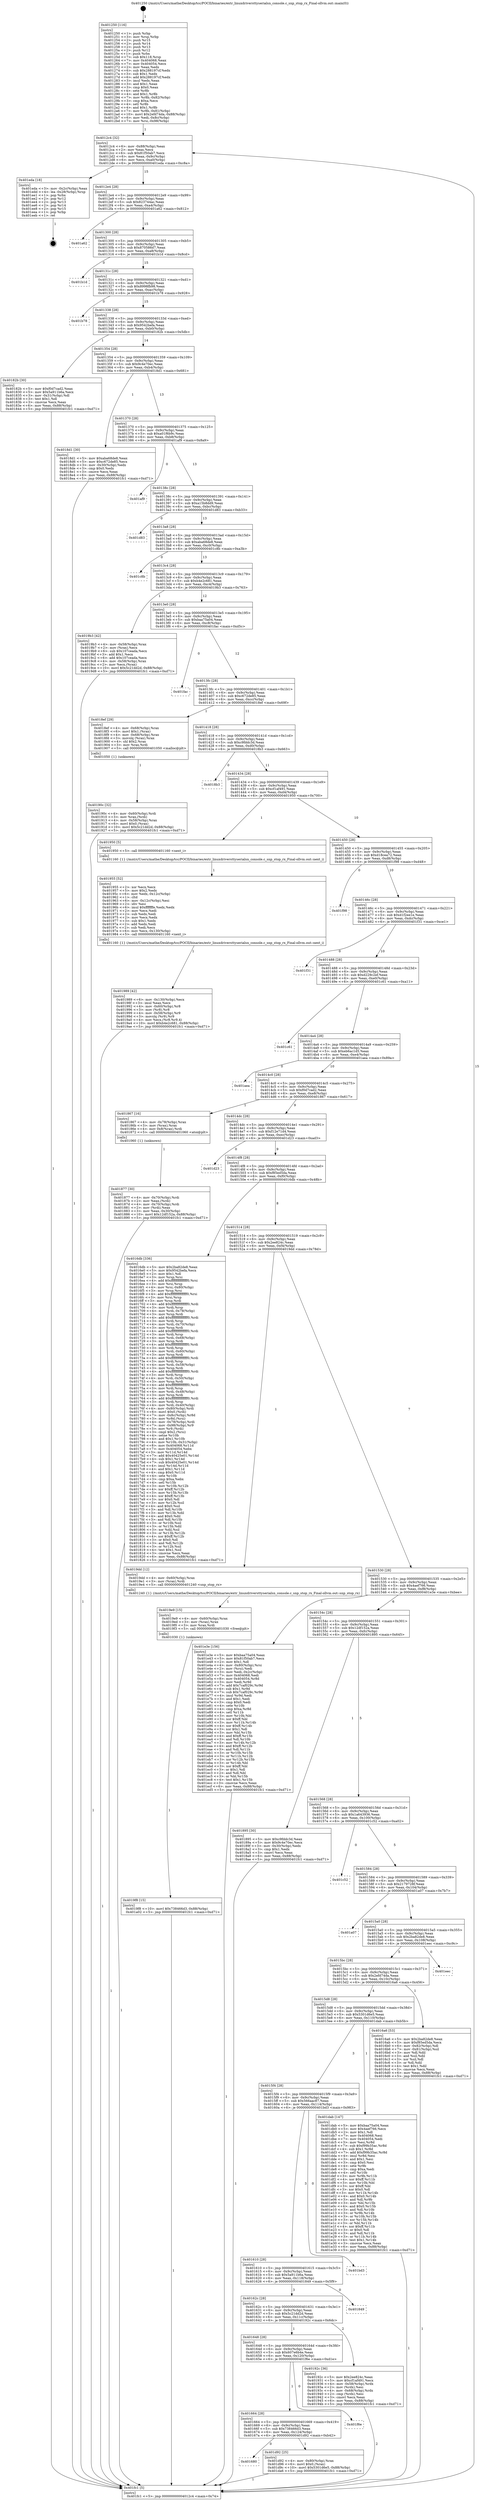 digraph "0x401250" {
  label = "0x401250 (/mnt/c/Users/mathe/Desktop/tcc/POCII/binaries/extr_linuxdriversttyserialsn_console.c_snp_stop_rx_Final-ollvm.out::main(0))"
  labelloc = "t"
  node[shape=record]

  Entry [label="",width=0.3,height=0.3,shape=circle,fillcolor=black,style=filled]
  "0x4012c4" [label="{
     0x4012c4 [32]\l
     | [instrs]\l
     &nbsp;&nbsp;0x4012c4 \<+6\>: mov -0x88(%rbp),%eax\l
     &nbsp;&nbsp;0x4012ca \<+2\>: mov %eax,%ecx\l
     &nbsp;&nbsp;0x4012cc \<+6\>: sub $0x81f50ab7,%ecx\l
     &nbsp;&nbsp;0x4012d2 \<+6\>: mov %eax,-0x9c(%rbp)\l
     &nbsp;&nbsp;0x4012d8 \<+6\>: mov %ecx,-0xa0(%rbp)\l
     &nbsp;&nbsp;0x4012de \<+6\>: je 0000000000401eda \<main+0xc8a\>\l
  }"]
  "0x401eda" [label="{
     0x401eda [18]\l
     | [instrs]\l
     &nbsp;&nbsp;0x401eda \<+3\>: mov -0x2c(%rbp),%eax\l
     &nbsp;&nbsp;0x401edd \<+4\>: lea -0x28(%rbp),%rsp\l
     &nbsp;&nbsp;0x401ee1 \<+1\>: pop %rbx\l
     &nbsp;&nbsp;0x401ee2 \<+2\>: pop %r12\l
     &nbsp;&nbsp;0x401ee4 \<+2\>: pop %r13\l
     &nbsp;&nbsp;0x401ee6 \<+2\>: pop %r14\l
     &nbsp;&nbsp;0x401ee8 \<+2\>: pop %r15\l
     &nbsp;&nbsp;0x401eea \<+1\>: pop %rbp\l
     &nbsp;&nbsp;0x401eeb \<+1\>: ret\l
  }"]
  "0x4012e4" [label="{
     0x4012e4 [28]\l
     | [instrs]\l
     &nbsp;&nbsp;0x4012e4 \<+5\>: jmp 00000000004012e9 \<main+0x99\>\l
     &nbsp;&nbsp;0x4012e9 \<+6\>: mov -0x9c(%rbp),%eax\l
     &nbsp;&nbsp;0x4012ef \<+5\>: sub $0x823744ac,%eax\l
     &nbsp;&nbsp;0x4012f4 \<+6\>: mov %eax,-0xa4(%rbp)\l
     &nbsp;&nbsp;0x4012fa \<+6\>: je 0000000000401a62 \<main+0x812\>\l
  }"]
  Exit [label="",width=0.3,height=0.3,shape=circle,fillcolor=black,style=filled,peripheries=2]
  "0x401a62" [label="{
     0x401a62\l
  }", style=dashed]
  "0x401300" [label="{
     0x401300 [28]\l
     | [instrs]\l
     &nbsp;&nbsp;0x401300 \<+5\>: jmp 0000000000401305 \<main+0xb5\>\l
     &nbsp;&nbsp;0x401305 \<+6\>: mov -0x9c(%rbp),%eax\l
     &nbsp;&nbsp;0x40130b \<+5\>: sub $0x870586d7,%eax\l
     &nbsp;&nbsp;0x401310 \<+6\>: mov %eax,-0xa8(%rbp)\l
     &nbsp;&nbsp;0x401316 \<+6\>: je 0000000000401b1d \<main+0x8cd\>\l
  }"]
  "0x401680" [label="{
     0x401680\l
  }", style=dashed]
  "0x401b1d" [label="{
     0x401b1d\l
  }", style=dashed]
  "0x40131c" [label="{
     0x40131c [28]\l
     | [instrs]\l
     &nbsp;&nbsp;0x40131c \<+5\>: jmp 0000000000401321 \<main+0xd1\>\l
     &nbsp;&nbsp;0x401321 \<+6\>: mov -0x9c(%rbp),%eax\l
     &nbsp;&nbsp;0x401327 \<+5\>: sub $0x8998fb98,%eax\l
     &nbsp;&nbsp;0x40132c \<+6\>: mov %eax,-0xac(%rbp)\l
     &nbsp;&nbsp;0x401332 \<+6\>: je 0000000000401b78 \<main+0x928\>\l
  }"]
  "0x401d92" [label="{
     0x401d92 [25]\l
     | [instrs]\l
     &nbsp;&nbsp;0x401d92 \<+4\>: mov -0x80(%rbp),%rax\l
     &nbsp;&nbsp;0x401d96 \<+6\>: movl $0x0,(%rax)\l
     &nbsp;&nbsp;0x401d9c \<+10\>: movl $0x5301d6e5,-0x88(%rbp)\l
     &nbsp;&nbsp;0x401da6 \<+5\>: jmp 0000000000401fc1 \<main+0xd71\>\l
  }"]
  "0x401b78" [label="{
     0x401b78\l
  }", style=dashed]
  "0x401338" [label="{
     0x401338 [28]\l
     | [instrs]\l
     &nbsp;&nbsp;0x401338 \<+5\>: jmp 000000000040133d \<main+0xed\>\l
     &nbsp;&nbsp;0x40133d \<+6\>: mov -0x9c(%rbp),%eax\l
     &nbsp;&nbsp;0x401343 \<+5\>: sub $0x9542befa,%eax\l
     &nbsp;&nbsp;0x401348 \<+6\>: mov %eax,-0xb0(%rbp)\l
     &nbsp;&nbsp;0x40134e \<+6\>: je 000000000040182b \<main+0x5db\>\l
  }"]
  "0x401664" [label="{
     0x401664 [28]\l
     | [instrs]\l
     &nbsp;&nbsp;0x401664 \<+5\>: jmp 0000000000401669 \<main+0x419\>\l
     &nbsp;&nbsp;0x401669 \<+6\>: mov -0x9c(%rbp),%eax\l
     &nbsp;&nbsp;0x40166f \<+5\>: sub $0x738466d3,%eax\l
     &nbsp;&nbsp;0x401674 \<+6\>: mov %eax,-0x124(%rbp)\l
     &nbsp;&nbsp;0x40167a \<+6\>: je 0000000000401d92 \<main+0xb42\>\l
  }"]
  "0x40182b" [label="{
     0x40182b [30]\l
     | [instrs]\l
     &nbsp;&nbsp;0x40182b \<+5\>: mov $0xf0d7cad2,%eax\l
     &nbsp;&nbsp;0x401830 \<+5\>: mov $0x5a911b6a,%ecx\l
     &nbsp;&nbsp;0x401835 \<+3\>: mov -0x31(%rbp),%dl\l
     &nbsp;&nbsp;0x401838 \<+3\>: test $0x1,%dl\l
     &nbsp;&nbsp;0x40183b \<+3\>: cmovne %ecx,%eax\l
     &nbsp;&nbsp;0x40183e \<+6\>: mov %eax,-0x88(%rbp)\l
     &nbsp;&nbsp;0x401844 \<+5\>: jmp 0000000000401fc1 \<main+0xd71\>\l
  }"]
  "0x401354" [label="{
     0x401354 [28]\l
     | [instrs]\l
     &nbsp;&nbsp;0x401354 \<+5\>: jmp 0000000000401359 \<main+0x109\>\l
     &nbsp;&nbsp;0x401359 \<+6\>: mov -0x9c(%rbp),%eax\l
     &nbsp;&nbsp;0x40135f \<+5\>: sub $0x9c4e70ec,%eax\l
     &nbsp;&nbsp;0x401364 \<+6\>: mov %eax,-0xb4(%rbp)\l
     &nbsp;&nbsp;0x40136a \<+6\>: je 00000000004018d1 \<main+0x681\>\l
  }"]
  "0x401f6e" [label="{
     0x401f6e\l
  }", style=dashed]
  "0x4018d1" [label="{
     0x4018d1 [30]\l
     | [instrs]\l
     &nbsp;&nbsp;0x4018d1 \<+5\>: mov $0xaba68de8,%eax\l
     &nbsp;&nbsp;0x4018d6 \<+5\>: mov $0xc672de85,%ecx\l
     &nbsp;&nbsp;0x4018db \<+3\>: mov -0x30(%rbp),%edx\l
     &nbsp;&nbsp;0x4018de \<+3\>: cmp $0x0,%edx\l
     &nbsp;&nbsp;0x4018e1 \<+3\>: cmove %ecx,%eax\l
     &nbsp;&nbsp;0x4018e4 \<+6\>: mov %eax,-0x88(%rbp)\l
     &nbsp;&nbsp;0x4018ea \<+5\>: jmp 0000000000401fc1 \<main+0xd71\>\l
  }"]
  "0x401370" [label="{
     0x401370 [28]\l
     | [instrs]\l
     &nbsp;&nbsp;0x401370 \<+5\>: jmp 0000000000401375 \<main+0x125\>\l
     &nbsp;&nbsp;0x401375 \<+6\>: mov -0x9c(%rbp),%eax\l
     &nbsp;&nbsp;0x40137b \<+5\>: sub $0xa01f6b9c,%eax\l
     &nbsp;&nbsp;0x401380 \<+6\>: mov %eax,-0xb8(%rbp)\l
     &nbsp;&nbsp;0x401386 \<+6\>: je 0000000000401af9 \<main+0x8a9\>\l
  }"]
  "0x4019f8" [label="{
     0x4019f8 [15]\l
     | [instrs]\l
     &nbsp;&nbsp;0x4019f8 \<+10\>: movl $0x738466d3,-0x88(%rbp)\l
     &nbsp;&nbsp;0x401a02 \<+5\>: jmp 0000000000401fc1 \<main+0xd71\>\l
  }"]
  "0x401af9" [label="{
     0x401af9\l
  }", style=dashed]
  "0x40138c" [label="{
     0x40138c [28]\l
     | [instrs]\l
     &nbsp;&nbsp;0x40138c \<+5\>: jmp 0000000000401391 \<main+0x141\>\l
     &nbsp;&nbsp;0x401391 \<+6\>: mov -0x9c(%rbp),%eax\l
     &nbsp;&nbsp;0x401397 \<+5\>: sub $0xa15b8dd9,%eax\l
     &nbsp;&nbsp;0x40139c \<+6\>: mov %eax,-0xbc(%rbp)\l
     &nbsp;&nbsp;0x4013a2 \<+6\>: je 0000000000401d83 \<main+0xb33\>\l
  }"]
  "0x4019e9" [label="{
     0x4019e9 [15]\l
     | [instrs]\l
     &nbsp;&nbsp;0x4019e9 \<+4\>: mov -0x60(%rbp),%rax\l
     &nbsp;&nbsp;0x4019ed \<+3\>: mov (%rax),%rax\l
     &nbsp;&nbsp;0x4019f0 \<+3\>: mov %rax,%rdi\l
     &nbsp;&nbsp;0x4019f3 \<+5\>: call 0000000000401030 \<free@plt\>\l
     | [calls]\l
     &nbsp;&nbsp;0x401030 \{1\} (unknown)\l
  }"]
  "0x401d83" [label="{
     0x401d83\l
  }", style=dashed]
  "0x4013a8" [label="{
     0x4013a8 [28]\l
     | [instrs]\l
     &nbsp;&nbsp;0x4013a8 \<+5\>: jmp 00000000004013ad \<main+0x15d\>\l
     &nbsp;&nbsp;0x4013ad \<+6\>: mov -0x9c(%rbp),%eax\l
     &nbsp;&nbsp;0x4013b3 \<+5\>: sub $0xaba68de8,%eax\l
     &nbsp;&nbsp;0x4013b8 \<+6\>: mov %eax,-0xc0(%rbp)\l
     &nbsp;&nbsp;0x4013be \<+6\>: je 0000000000401c8b \<main+0xa3b\>\l
  }"]
  "0x401989" [label="{
     0x401989 [42]\l
     | [instrs]\l
     &nbsp;&nbsp;0x401989 \<+6\>: mov -0x130(%rbp),%ecx\l
     &nbsp;&nbsp;0x40198f \<+3\>: imul %eax,%ecx\l
     &nbsp;&nbsp;0x401992 \<+4\>: mov -0x60(%rbp),%r8\l
     &nbsp;&nbsp;0x401996 \<+3\>: mov (%r8),%r8\l
     &nbsp;&nbsp;0x401999 \<+4\>: mov -0x58(%rbp),%r9\l
     &nbsp;&nbsp;0x40199d \<+3\>: movslq (%r9),%r9\l
     &nbsp;&nbsp;0x4019a0 \<+4\>: mov %ecx,(%r8,%r9,4)\l
     &nbsp;&nbsp;0x4019a4 \<+10\>: movl $0xb4e2c681,-0x88(%rbp)\l
     &nbsp;&nbsp;0x4019ae \<+5\>: jmp 0000000000401fc1 \<main+0xd71\>\l
  }"]
  "0x401c8b" [label="{
     0x401c8b\l
  }", style=dashed]
  "0x4013c4" [label="{
     0x4013c4 [28]\l
     | [instrs]\l
     &nbsp;&nbsp;0x4013c4 \<+5\>: jmp 00000000004013c9 \<main+0x179\>\l
     &nbsp;&nbsp;0x4013c9 \<+6\>: mov -0x9c(%rbp),%eax\l
     &nbsp;&nbsp;0x4013cf \<+5\>: sub $0xb4e2c681,%eax\l
     &nbsp;&nbsp;0x4013d4 \<+6\>: mov %eax,-0xc4(%rbp)\l
     &nbsp;&nbsp;0x4013da \<+6\>: je 00000000004019b3 \<main+0x763\>\l
  }"]
  "0x401955" [label="{
     0x401955 [52]\l
     | [instrs]\l
     &nbsp;&nbsp;0x401955 \<+2\>: xor %ecx,%ecx\l
     &nbsp;&nbsp;0x401957 \<+5\>: mov $0x2,%edx\l
     &nbsp;&nbsp;0x40195c \<+6\>: mov %edx,-0x12c(%rbp)\l
     &nbsp;&nbsp;0x401962 \<+1\>: cltd\l
     &nbsp;&nbsp;0x401963 \<+6\>: mov -0x12c(%rbp),%esi\l
     &nbsp;&nbsp;0x401969 \<+2\>: idiv %esi\l
     &nbsp;&nbsp;0x40196b \<+6\>: imul $0xfffffffe,%edx,%edx\l
     &nbsp;&nbsp;0x401971 \<+2\>: mov %ecx,%edi\l
     &nbsp;&nbsp;0x401973 \<+2\>: sub %edx,%edi\l
     &nbsp;&nbsp;0x401975 \<+2\>: mov %ecx,%edx\l
     &nbsp;&nbsp;0x401977 \<+3\>: sub $0x1,%edx\l
     &nbsp;&nbsp;0x40197a \<+2\>: add %edx,%edi\l
     &nbsp;&nbsp;0x40197c \<+2\>: sub %edi,%ecx\l
     &nbsp;&nbsp;0x40197e \<+6\>: mov %ecx,-0x130(%rbp)\l
     &nbsp;&nbsp;0x401984 \<+5\>: call 0000000000401160 \<next_i\>\l
     | [calls]\l
     &nbsp;&nbsp;0x401160 \{1\} (/mnt/c/Users/mathe/Desktop/tcc/POCII/binaries/extr_linuxdriversttyserialsn_console.c_snp_stop_rx_Final-ollvm.out::next_i)\l
  }"]
  "0x4019b3" [label="{
     0x4019b3 [42]\l
     | [instrs]\l
     &nbsp;&nbsp;0x4019b3 \<+4\>: mov -0x58(%rbp),%rax\l
     &nbsp;&nbsp;0x4019b7 \<+2\>: mov (%rax),%ecx\l
     &nbsp;&nbsp;0x4019b9 \<+6\>: sub $0x107ceada,%ecx\l
     &nbsp;&nbsp;0x4019bf \<+3\>: add $0x1,%ecx\l
     &nbsp;&nbsp;0x4019c2 \<+6\>: add $0x107ceada,%ecx\l
     &nbsp;&nbsp;0x4019c8 \<+4\>: mov -0x58(%rbp),%rax\l
     &nbsp;&nbsp;0x4019cc \<+2\>: mov %ecx,(%rax)\l
     &nbsp;&nbsp;0x4019ce \<+10\>: movl $0x5c21dd2d,-0x88(%rbp)\l
     &nbsp;&nbsp;0x4019d8 \<+5\>: jmp 0000000000401fc1 \<main+0xd71\>\l
  }"]
  "0x4013e0" [label="{
     0x4013e0 [28]\l
     | [instrs]\l
     &nbsp;&nbsp;0x4013e0 \<+5\>: jmp 00000000004013e5 \<main+0x195\>\l
     &nbsp;&nbsp;0x4013e5 \<+6\>: mov -0x9c(%rbp),%eax\l
     &nbsp;&nbsp;0x4013eb \<+5\>: sub $0xbaa75a04,%eax\l
     &nbsp;&nbsp;0x4013f0 \<+6\>: mov %eax,-0xc8(%rbp)\l
     &nbsp;&nbsp;0x4013f6 \<+6\>: je 0000000000401fac \<main+0xd5c\>\l
  }"]
  "0x401648" [label="{
     0x401648 [28]\l
     | [instrs]\l
     &nbsp;&nbsp;0x401648 \<+5\>: jmp 000000000040164d \<main+0x3fd\>\l
     &nbsp;&nbsp;0x40164d \<+6\>: mov -0x9c(%rbp),%eax\l
     &nbsp;&nbsp;0x401653 \<+5\>: sub $0x607e6b4e,%eax\l
     &nbsp;&nbsp;0x401658 \<+6\>: mov %eax,-0x120(%rbp)\l
     &nbsp;&nbsp;0x40165e \<+6\>: je 0000000000401f6e \<main+0xd1e\>\l
  }"]
  "0x401fac" [label="{
     0x401fac\l
  }", style=dashed]
  "0x4013fc" [label="{
     0x4013fc [28]\l
     | [instrs]\l
     &nbsp;&nbsp;0x4013fc \<+5\>: jmp 0000000000401401 \<main+0x1b1\>\l
     &nbsp;&nbsp;0x401401 \<+6\>: mov -0x9c(%rbp),%eax\l
     &nbsp;&nbsp;0x401407 \<+5\>: sub $0xc672de85,%eax\l
     &nbsp;&nbsp;0x40140c \<+6\>: mov %eax,-0xcc(%rbp)\l
     &nbsp;&nbsp;0x401412 \<+6\>: je 00000000004018ef \<main+0x69f\>\l
  }"]
  "0x40192c" [label="{
     0x40192c [36]\l
     | [instrs]\l
     &nbsp;&nbsp;0x40192c \<+5\>: mov $0x2ee824c,%eax\l
     &nbsp;&nbsp;0x401931 \<+5\>: mov $0xcf1af491,%ecx\l
     &nbsp;&nbsp;0x401936 \<+4\>: mov -0x58(%rbp),%rdx\l
     &nbsp;&nbsp;0x40193a \<+2\>: mov (%rdx),%esi\l
     &nbsp;&nbsp;0x40193c \<+4\>: mov -0x68(%rbp),%rdx\l
     &nbsp;&nbsp;0x401940 \<+2\>: cmp (%rdx),%esi\l
     &nbsp;&nbsp;0x401942 \<+3\>: cmovl %ecx,%eax\l
     &nbsp;&nbsp;0x401945 \<+6\>: mov %eax,-0x88(%rbp)\l
     &nbsp;&nbsp;0x40194b \<+5\>: jmp 0000000000401fc1 \<main+0xd71\>\l
  }"]
  "0x4018ef" [label="{
     0x4018ef [29]\l
     | [instrs]\l
     &nbsp;&nbsp;0x4018ef \<+4\>: mov -0x68(%rbp),%rax\l
     &nbsp;&nbsp;0x4018f3 \<+6\>: movl $0x1,(%rax)\l
     &nbsp;&nbsp;0x4018f9 \<+4\>: mov -0x68(%rbp),%rax\l
     &nbsp;&nbsp;0x4018fd \<+3\>: movslq (%rax),%rax\l
     &nbsp;&nbsp;0x401900 \<+4\>: shl $0x2,%rax\l
     &nbsp;&nbsp;0x401904 \<+3\>: mov %rax,%rdi\l
     &nbsp;&nbsp;0x401907 \<+5\>: call 0000000000401050 \<malloc@plt\>\l
     | [calls]\l
     &nbsp;&nbsp;0x401050 \{1\} (unknown)\l
  }"]
  "0x401418" [label="{
     0x401418 [28]\l
     | [instrs]\l
     &nbsp;&nbsp;0x401418 \<+5\>: jmp 000000000040141d \<main+0x1cd\>\l
     &nbsp;&nbsp;0x40141d \<+6\>: mov -0x9c(%rbp),%eax\l
     &nbsp;&nbsp;0x401423 \<+5\>: sub $0xc9fddc3d,%eax\l
     &nbsp;&nbsp;0x401428 \<+6\>: mov %eax,-0xd0(%rbp)\l
     &nbsp;&nbsp;0x40142e \<+6\>: je 00000000004018b3 \<main+0x663\>\l
  }"]
  "0x40162c" [label="{
     0x40162c [28]\l
     | [instrs]\l
     &nbsp;&nbsp;0x40162c \<+5\>: jmp 0000000000401631 \<main+0x3e1\>\l
     &nbsp;&nbsp;0x401631 \<+6\>: mov -0x9c(%rbp),%eax\l
     &nbsp;&nbsp;0x401637 \<+5\>: sub $0x5c21dd2d,%eax\l
     &nbsp;&nbsp;0x40163c \<+6\>: mov %eax,-0x11c(%rbp)\l
     &nbsp;&nbsp;0x401642 \<+6\>: je 000000000040192c \<main+0x6dc\>\l
  }"]
  "0x4018b3" [label="{
     0x4018b3\l
  }", style=dashed]
  "0x401434" [label="{
     0x401434 [28]\l
     | [instrs]\l
     &nbsp;&nbsp;0x401434 \<+5\>: jmp 0000000000401439 \<main+0x1e9\>\l
     &nbsp;&nbsp;0x401439 \<+6\>: mov -0x9c(%rbp),%eax\l
     &nbsp;&nbsp;0x40143f \<+5\>: sub $0xcf1af491,%eax\l
     &nbsp;&nbsp;0x401444 \<+6\>: mov %eax,-0xd4(%rbp)\l
     &nbsp;&nbsp;0x40144a \<+6\>: je 0000000000401950 \<main+0x700\>\l
  }"]
  "0x401849" [label="{
     0x401849\l
  }", style=dashed]
  "0x401950" [label="{
     0x401950 [5]\l
     | [instrs]\l
     &nbsp;&nbsp;0x401950 \<+5\>: call 0000000000401160 \<next_i\>\l
     | [calls]\l
     &nbsp;&nbsp;0x401160 \{1\} (/mnt/c/Users/mathe/Desktop/tcc/POCII/binaries/extr_linuxdriversttyserialsn_console.c_snp_stop_rx_Final-ollvm.out::next_i)\l
  }"]
  "0x401450" [label="{
     0x401450 [28]\l
     | [instrs]\l
     &nbsp;&nbsp;0x401450 \<+5\>: jmp 0000000000401455 \<main+0x205\>\l
     &nbsp;&nbsp;0x401455 \<+6\>: mov -0x9c(%rbp),%eax\l
     &nbsp;&nbsp;0x40145b \<+5\>: sub $0xd18cea72,%eax\l
     &nbsp;&nbsp;0x401460 \<+6\>: mov %eax,-0xd8(%rbp)\l
     &nbsp;&nbsp;0x401466 \<+6\>: je 0000000000401f98 \<main+0xd48\>\l
  }"]
  "0x401610" [label="{
     0x401610 [28]\l
     | [instrs]\l
     &nbsp;&nbsp;0x401610 \<+5\>: jmp 0000000000401615 \<main+0x3c5\>\l
     &nbsp;&nbsp;0x401615 \<+6\>: mov -0x9c(%rbp),%eax\l
     &nbsp;&nbsp;0x40161b \<+5\>: sub $0x5a911b6a,%eax\l
     &nbsp;&nbsp;0x401620 \<+6\>: mov %eax,-0x118(%rbp)\l
     &nbsp;&nbsp;0x401626 \<+6\>: je 0000000000401849 \<main+0x5f9\>\l
  }"]
  "0x401f98" [label="{
     0x401f98\l
  }", style=dashed]
  "0x40146c" [label="{
     0x40146c [28]\l
     | [instrs]\l
     &nbsp;&nbsp;0x40146c \<+5\>: jmp 0000000000401471 \<main+0x221\>\l
     &nbsp;&nbsp;0x401471 \<+6\>: mov -0x9c(%rbp),%eax\l
     &nbsp;&nbsp;0x401477 \<+5\>: sub $0xd1f2ee1e,%eax\l
     &nbsp;&nbsp;0x40147c \<+6\>: mov %eax,-0xdc(%rbp)\l
     &nbsp;&nbsp;0x401482 \<+6\>: je 0000000000401f31 \<main+0xce1\>\l
  }"]
  "0x401bd3" [label="{
     0x401bd3\l
  }", style=dashed]
  "0x401f31" [label="{
     0x401f31\l
  }", style=dashed]
  "0x401488" [label="{
     0x401488 [28]\l
     | [instrs]\l
     &nbsp;&nbsp;0x401488 \<+5\>: jmp 000000000040148d \<main+0x23d\>\l
     &nbsp;&nbsp;0x40148d \<+6\>: mov -0x9c(%rbp),%eax\l
     &nbsp;&nbsp;0x401493 \<+5\>: sub $0xd229c2ef,%eax\l
     &nbsp;&nbsp;0x401498 \<+6\>: mov %eax,-0xe0(%rbp)\l
     &nbsp;&nbsp;0x40149e \<+6\>: je 0000000000401c61 \<main+0xa11\>\l
  }"]
  "0x4015f4" [label="{
     0x4015f4 [28]\l
     | [instrs]\l
     &nbsp;&nbsp;0x4015f4 \<+5\>: jmp 00000000004015f9 \<main+0x3a9\>\l
     &nbsp;&nbsp;0x4015f9 \<+6\>: mov -0x9c(%rbp),%eax\l
     &nbsp;&nbsp;0x4015ff \<+5\>: sub $0x566aac87,%eax\l
     &nbsp;&nbsp;0x401604 \<+6\>: mov %eax,-0x114(%rbp)\l
     &nbsp;&nbsp;0x40160a \<+6\>: je 0000000000401bd3 \<main+0x983\>\l
  }"]
  "0x401c61" [label="{
     0x401c61\l
  }", style=dashed]
  "0x4014a4" [label="{
     0x4014a4 [28]\l
     | [instrs]\l
     &nbsp;&nbsp;0x4014a4 \<+5\>: jmp 00000000004014a9 \<main+0x259\>\l
     &nbsp;&nbsp;0x4014a9 \<+6\>: mov -0x9c(%rbp),%eax\l
     &nbsp;&nbsp;0x4014af \<+5\>: sub $0xeb6ac1d5,%eax\l
     &nbsp;&nbsp;0x4014b4 \<+6\>: mov %eax,-0xe4(%rbp)\l
     &nbsp;&nbsp;0x4014ba \<+6\>: je 0000000000401aea \<main+0x89a\>\l
  }"]
  "0x401dab" [label="{
     0x401dab [147]\l
     | [instrs]\l
     &nbsp;&nbsp;0x401dab \<+5\>: mov $0xbaa75a04,%eax\l
     &nbsp;&nbsp;0x401db0 \<+5\>: mov $0x4aef766,%ecx\l
     &nbsp;&nbsp;0x401db5 \<+2\>: mov $0x1,%dl\l
     &nbsp;&nbsp;0x401db7 \<+7\>: mov 0x404068,%esi\l
     &nbsp;&nbsp;0x401dbe \<+7\>: mov 0x404054,%edi\l
     &nbsp;&nbsp;0x401dc5 \<+3\>: mov %esi,%r8d\l
     &nbsp;&nbsp;0x401dc8 \<+7\>: sub $0xf99b35ac,%r8d\l
     &nbsp;&nbsp;0x401dcf \<+4\>: sub $0x1,%r8d\l
     &nbsp;&nbsp;0x401dd3 \<+7\>: add $0xf99b35ac,%r8d\l
     &nbsp;&nbsp;0x401dda \<+4\>: imul %r8d,%esi\l
     &nbsp;&nbsp;0x401dde \<+3\>: and $0x1,%esi\l
     &nbsp;&nbsp;0x401de1 \<+3\>: cmp $0x0,%esi\l
     &nbsp;&nbsp;0x401de4 \<+4\>: sete %r9b\l
     &nbsp;&nbsp;0x401de8 \<+3\>: cmp $0xa,%edi\l
     &nbsp;&nbsp;0x401deb \<+4\>: setl %r10b\l
     &nbsp;&nbsp;0x401def \<+3\>: mov %r9b,%r11b\l
     &nbsp;&nbsp;0x401df2 \<+4\>: xor $0xff,%r11b\l
     &nbsp;&nbsp;0x401df6 \<+3\>: mov %r10b,%bl\l
     &nbsp;&nbsp;0x401df9 \<+3\>: xor $0xff,%bl\l
     &nbsp;&nbsp;0x401dfc \<+3\>: xor $0x0,%dl\l
     &nbsp;&nbsp;0x401dff \<+3\>: mov %r11b,%r14b\l
     &nbsp;&nbsp;0x401e02 \<+4\>: and $0x0,%r14b\l
     &nbsp;&nbsp;0x401e06 \<+3\>: and %dl,%r9b\l
     &nbsp;&nbsp;0x401e09 \<+3\>: mov %bl,%r15b\l
     &nbsp;&nbsp;0x401e0c \<+4\>: and $0x0,%r15b\l
     &nbsp;&nbsp;0x401e10 \<+3\>: and %dl,%r10b\l
     &nbsp;&nbsp;0x401e13 \<+3\>: or %r9b,%r14b\l
     &nbsp;&nbsp;0x401e16 \<+3\>: or %r10b,%r15b\l
     &nbsp;&nbsp;0x401e19 \<+3\>: xor %r15b,%r14b\l
     &nbsp;&nbsp;0x401e1c \<+3\>: or %bl,%r11b\l
     &nbsp;&nbsp;0x401e1f \<+4\>: xor $0xff,%r11b\l
     &nbsp;&nbsp;0x401e23 \<+3\>: or $0x0,%dl\l
     &nbsp;&nbsp;0x401e26 \<+3\>: and %dl,%r11b\l
     &nbsp;&nbsp;0x401e29 \<+3\>: or %r11b,%r14b\l
     &nbsp;&nbsp;0x401e2c \<+4\>: test $0x1,%r14b\l
     &nbsp;&nbsp;0x401e30 \<+3\>: cmovne %ecx,%eax\l
     &nbsp;&nbsp;0x401e33 \<+6\>: mov %eax,-0x88(%rbp)\l
     &nbsp;&nbsp;0x401e39 \<+5\>: jmp 0000000000401fc1 \<main+0xd71\>\l
  }"]
  "0x401aea" [label="{
     0x401aea\l
  }", style=dashed]
  "0x4014c0" [label="{
     0x4014c0 [28]\l
     | [instrs]\l
     &nbsp;&nbsp;0x4014c0 \<+5\>: jmp 00000000004014c5 \<main+0x275\>\l
     &nbsp;&nbsp;0x4014c5 \<+6\>: mov -0x9c(%rbp),%eax\l
     &nbsp;&nbsp;0x4014cb \<+5\>: sub $0xf0d7cad2,%eax\l
     &nbsp;&nbsp;0x4014d0 \<+6\>: mov %eax,-0xe8(%rbp)\l
     &nbsp;&nbsp;0x4014d6 \<+6\>: je 0000000000401867 \<main+0x617\>\l
  }"]
  "0x40190c" [label="{
     0x40190c [32]\l
     | [instrs]\l
     &nbsp;&nbsp;0x40190c \<+4\>: mov -0x60(%rbp),%rdi\l
     &nbsp;&nbsp;0x401910 \<+3\>: mov %rax,(%rdi)\l
     &nbsp;&nbsp;0x401913 \<+4\>: mov -0x58(%rbp),%rax\l
     &nbsp;&nbsp;0x401917 \<+6\>: movl $0x0,(%rax)\l
     &nbsp;&nbsp;0x40191d \<+10\>: movl $0x5c21dd2d,-0x88(%rbp)\l
     &nbsp;&nbsp;0x401927 \<+5\>: jmp 0000000000401fc1 \<main+0xd71\>\l
  }"]
  "0x401867" [label="{
     0x401867 [16]\l
     | [instrs]\l
     &nbsp;&nbsp;0x401867 \<+4\>: mov -0x78(%rbp),%rax\l
     &nbsp;&nbsp;0x40186b \<+3\>: mov (%rax),%rax\l
     &nbsp;&nbsp;0x40186e \<+4\>: mov 0x8(%rax),%rdi\l
     &nbsp;&nbsp;0x401872 \<+5\>: call 0000000000401060 \<atoi@plt\>\l
     | [calls]\l
     &nbsp;&nbsp;0x401060 \{1\} (unknown)\l
  }"]
  "0x4014dc" [label="{
     0x4014dc [28]\l
     | [instrs]\l
     &nbsp;&nbsp;0x4014dc \<+5\>: jmp 00000000004014e1 \<main+0x291\>\l
     &nbsp;&nbsp;0x4014e1 \<+6\>: mov -0x9c(%rbp),%eax\l
     &nbsp;&nbsp;0x4014e7 \<+5\>: sub $0xf12e71d4,%eax\l
     &nbsp;&nbsp;0x4014ec \<+6\>: mov %eax,-0xec(%rbp)\l
     &nbsp;&nbsp;0x4014f2 \<+6\>: je 0000000000401d23 \<main+0xad3\>\l
  }"]
  "0x401877" [label="{
     0x401877 [30]\l
     | [instrs]\l
     &nbsp;&nbsp;0x401877 \<+4\>: mov -0x70(%rbp),%rdi\l
     &nbsp;&nbsp;0x40187b \<+2\>: mov %eax,(%rdi)\l
     &nbsp;&nbsp;0x40187d \<+4\>: mov -0x70(%rbp),%rdi\l
     &nbsp;&nbsp;0x401881 \<+2\>: mov (%rdi),%eax\l
     &nbsp;&nbsp;0x401883 \<+3\>: mov %eax,-0x30(%rbp)\l
     &nbsp;&nbsp;0x401886 \<+10\>: movl $0x12df152a,-0x88(%rbp)\l
     &nbsp;&nbsp;0x401890 \<+5\>: jmp 0000000000401fc1 \<main+0xd71\>\l
  }"]
  "0x401d23" [label="{
     0x401d23\l
  }", style=dashed]
  "0x4014f8" [label="{
     0x4014f8 [28]\l
     | [instrs]\l
     &nbsp;&nbsp;0x4014f8 \<+5\>: jmp 00000000004014fd \<main+0x2ad\>\l
     &nbsp;&nbsp;0x4014fd \<+6\>: mov -0x9c(%rbp),%eax\l
     &nbsp;&nbsp;0x401503 \<+5\>: sub $0xf85ed5da,%eax\l
     &nbsp;&nbsp;0x401508 \<+6\>: mov %eax,-0xf0(%rbp)\l
     &nbsp;&nbsp;0x40150e \<+6\>: je 00000000004016db \<main+0x48b\>\l
  }"]
  "0x401250" [label="{
     0x401250 [116]\l
     | [instrs]\l
     &nbsp;&nbsp;0x401250 \<+1\>: push %rbp\l
     &nbsp;&nbsp;0x401251 \<+3\>: mov %rsp,%rbp\l
     &nbsp;&nbsp;0x401254 \<+2\>: push %r15\l
     &nbsp;&nbsp;0x401256 \<+2\>: push %r14\l
     &nbsp;&nbsp;0x401258 \<+2\>: push %r13\l
     &nbsp;&nbsp;0x40125a \<+2\>: push %r12\l
     &nbsp;&nbsp;0x40125c \<+1\>: push %rbx\l
     &nbsp;&nbsp;0x40125d \<+7\>: sub $0x118,%rsp\l
     &nbsp;&nbsp;0x401264 \<+7\>: mov 0x404068,%eax\l
     &nbsp;&nbsp;0x40126b \<+7\>: mov 0x404054,%ecx\l
     &nbsp;&nbsp;0x401272 \<+2\>: mov %eax,%edx\l
     &nbsp;&nbsp;0x401274 \<+6\>: sub $0x288197cf,%edx\l
     &nbsp;&nbsp;0x40127a \<+3\>: sub $0x1,%edx\l
     &nbsp;&nbsp;0x40127d \<+6\>: add $0x288197cf,%edx\l
     &nbsp;&nbsp;0x401283 \<+3\>: imul %edx,%eax\l
     &nbsp;&nbsp;0x401286 \<+3\>: and $0x1,%eax\l
     &nbsp;&nbsp;0x401289 \<+3\>: cmp $0x0,%eax\l
     &nbsp;&nbsp;0x40128c \<+4\>: sete %r8b\l
     &nbsp;&nbsp;0x401290 \<+4\>: and $0x1,%r8b\l
     &nbsp;&nbsp;0x401294 \<+7\>: mov %r8b,-0x82(%rbp)\l
     &nbsp;&nbsp;0x40129b \<+3\>: cmp $0xa,%ecx\l
     &nbsp;&nbsp;0x40129e \<+4\>: setl %r8b\l
     &nbsp;&nbsp;0x4012a2 \<+4\>: and $0x1,%r8b\l
     &nbsp;&nbsp;0x4012a6 \<+7\>: mov %r8b,-0x81(%rbp)\l
     &nbsp;&nbsp;0x4012ad \<+10\>: movl $0x2efd74da,-0x88(%rbp)\l
     &nbsp;&nbsp;0x4012b7 \<+6\>: mov %edi,-0x8c(%rbp)\l
     &nbsp;&nbsp;0x4012bd \<+7\>: mov %rsi,-0x98(%rbp)\l
  }"]
  "0x4016db" [label="{
     0x4016db [336]\l
     | [instrs]\l
     &nbsp;&nbsp;0x4016db \<+5\>: mov $0x2ba82de8,%eax\l
     &nbsp;&nbsp;0x4016e0 \<+5\>: mov $0x9542befa,%ecx\l
     &nbsp;&nbsp;0x4016e5 \<+2\>: mov $0x1,%dl\l
     &nbsp;&nbsp;0x4016e7 \<+3\>: mov %rsp,%rsi\l
     &nbsp;&nbsp;0x4016ea \<+4\>: add $0xfffffffffffffff0,%rsi\l
     &nbsp;&nbsp;0x4016ee \<+3\>: mov %rsi,%rsp\l
     &nbsp;&nbsp;0x4016f1 \<+4\>: mov %rsi,-0x80(%rbp)\l
     &nbsp;&nbsp;0x4016f5 \<+3\>: mov %rsp,%rsi\l
     &nbsp;&nbsp;0x4016f8 \<+4\>: add $0xfffffffffffffff0,%rsi\l
     &nbsp;&nbsp;0x4016fc \<+3\>: mov %rsi,%rsp\l
     &nbsp;&nbsp;0x4016ff \<+3\>: mov %rsp,%rdi\l
     &nbsp;&nbsp;0x401702 \<+4\>: add $0xfffffffffffffff0,%rdi\l
     &nbsp;&nbsp;0x401706 \<+3\>: mov %rdi,%rsp\l
     &nbsp;&nbsp;0x401709 \<+4\>: mov %rdi,-0x78(%rbp)\l
     &nbsp;&nbsp;0x40170d \<+3\>: mov %rsp,%rdi\l
     &nbsp;&nbsp;0x401710 \<+4\>: add $0xfffffffffffffff0,%rdi\l
     &nbsp;&nbsp;0x401714 \<+3\>: mov %rdi,%rsp\l
     &nbsp;&nbsp;0x401717 \<+4\>: mov %rdi,-0x70(%rbp)\l
     &nbsp;&nbsp;0x40171b \<+3\>: mov %rsp,%rdi\l
     &nbsp;&nbsp;0x40171e \<+4\>: add $0xfffffffffffffff0,%rdi\l
     &nbsp;&nbsp;0x401722 \<+3\>: mov %rdi,%rsp\l
     &nbsp;&nbsp;0x401725 \<+4\>: mov %rdi,-0x68(%rbp)\l
     &nbsp;&nbsp;0x401729 \<+3\>: mov %rsp,%rdi\l
     &nbsp;&nbsp;0x40172c \<+4\>: add $0xfffffffffffffff0,%rdi\l
     &nbsp;&nbsp;0x401730 \<+3\>: mov %rdi,%rsp\l
     &nbsp;&nbsp;0x401733 \<+4\>: mov %rdi,-0x60(%rbp)\l
     &nbsp;&nbsp;0x401737 \<+3\>: mov %rsp,%rdi\l
     &nbsp;&nbsp;0x40173a \<+4\>: add $0xfffffffffffffff0,%rdi\l
     &nbsp;&nbsp;0x40173e \<+3\>: mov %rdi,%rsp\l
     &nbsp;&nbsp;0x401741 \<+4\>: mov %rdi,-0x58(%rbp)\l
     &nbsp;&nbsp;0x401745 \<+3\>: mov %rsp,%rdi\l
     &nbsp;&nbsp;0x401748 \<+4\>: add $0xfffffffffffffff0,%rdi\l
     &nbsp;&nbsp;0x40174c \<+3\>: mov %rdi,%rsp\l
     &nbsp;&nbsp;0x40174f \<+4\>: mov %rdi,-0x50(%rbp)\l
     &nbsp;&nbsp;0x401753 \<+3\>: mov %rsp,%rdi\l
     &nbsp;&nbsp;0x401756 \<+4\>: add $0xfffffffffffffff0,%rdi\l
     &nbsp;&nbsp;0x40175a \<+3\>: mov %rdi,%rsp\l
     &nbsp;&nbsp;0x40175d \<+4\>: mov %rdi,-0x48(%rbp)\l
     &nbsp;&nbsp;0x401761 \<+3\>: mov %rsp,%rdi\l
     &nbsp;&nbsp;0x401764 \<+4\>: add $0xfffffffffffffff0,%rdi\l
     &nbsp;&nbsp;0x401768 \<+3\>: mov %rdi,%rsp\l
     &nbsp;&nbsp;0x40176b \<+4\>: mov %rdi,-0x40(%rbp)\l
     &nbsp;&nbsp;0x40176f \<+4\>: mov -0x80(%rbp),%rdi\l
     &nbsp;&nbsp;0x401773 \<+6\>: movl $0x0,(%rdi)\l
     &nbsp;&nbsp;0x401779 \<+7\>: mov -0x8c(%rbp),%r8d\l
     &nbsp;&nbsp;0x401780 \<+3\>: mov %r8d,(%rsi)\l
     &nbsp;&nbsp;0x401783 \<+4\>: mov -0x78(%rbp),%rdi\l
     &nbsp;&nbsp;0x401787 \<+7\>: mov -0x98(%rbp),%r9\l
     &nbsp;&nbsp;0x40178e \<+3\>: mov %r9,(%rdi)\l
     &nbsp;&nbsp;0x401791 \<+3\>: cmpl $0x2,(%rsi)\l
     &nbsp;&nbsp;0x401794 \<+4\>: setne %r10b\l
     &nbsp;&nbsp;0x401798 \<+4\>: and $0x1,%r10b\l
     &nbsp;&nbsp;0x40179c \<+4\>: mov %r10b,-0x31(%rbp)\l
     &nbsp;&nbsp;0x4017a0 \<+8\>: mov 0x404068,%r11d\l
     &nbsp;&nbsp;0x4017a8 \<+7\>: mov 0x404054,%ebx\l
     &nbsp;&nbsp;0x4017af \<+3\>: mov %r11d,%r14d\l
     &nbsp;&nbsp;0x4017b2 \<+7\>: add $0x40425e01,%r14d\l
     &nbsp;&nbsp;0x4017b9 \<+4\>: sub $0x1,%r14d\l
     &nbsp;&nbsp;0x4017bd \<+7\>: sub $0x40425e01,%r14d\l
     &nbsp;&nbsp;0x4017c4 \<+4\>: imul %r14d,%r11d\l
     &nbsp;&nbsp;0x4017c8 \<+4\>: and $0x1,%r11d\l
     &nbsp;&nbsp;0x4017cc \<+4\>: cmp $0x0,%r11d\l
     &nbsp;&nbsp;0x4017d0 \<+4\>: sete %r10b\l
     &nbsp;&nbsp;0x4017d4 \<+3\>: cmp $0xa,%ebx\l
     &nbsp;&nbsp;0x4017d7 \<+4\>: setl %r15b\l
     &nbsp;&nbsp;0x4017db \<+3\>: mov %r10b,%r12b\l
     &nbsp;&nbsp;0x4017de \<+4\>: xor $0xff,%r12b\l
     &nbsp;&nbsp;0x4017e2 \<+3\>: mov %r15b,%r13b\l
     &nbsp;&nbsp;0x4017e5 \<+4\>: xor $0xff,%r13b\l
     &nbsp;&nbsp;0x4017e9 \<+3\>: xor $0x0,%dl\l
     &nbsp;&nbsp;0x4017ec \<+3\>: mov %r12b,%sil\l
     &nbsp;&nbsp;0x4017ef \<+4\>: and $0x0,%sil\l
     &nbsp;&nbsp;0x4017f3 \<+3\>: and %dl,%r10b\l
     &nbsp;&nbsp;0x4017f6 \<+3\>: mov %r13b,%dil\l
     &nbsp;&nbsp;0x4017f9 \<+4\>: and $0x0,%dil\l
     &nbsp;&nbsp;0x4017fd \<+3\>: and %dl,%r15b\l
     &nbsp;&nbsp;0x401800 \<+3\>: or %r10b,%sil\l
     &nbsp;&nbsp;0x401803 \<+3\>: or %r15b,%dil\l
     &nbsp;&nbsp;0x401806 \<+3\>: xor %dil,%sil\l
     &nbsp;&nbsp;0x401809 \<+3\>: or %r13b,%r12b\l
     &nbsp;&nbsp;0x40180c \<+4\>: xor $0xff,%r12b\l
     &nbsp;&nbsp;0x401810 \<+3\>: or $0x0,%dl\l
     &nbsp;&nbsp;0x401813 \<+3\>: and %dl,%r12b\l
     &nbsp;&nbsp;0x401816 \<+3\>: or %r12b,%sil\l
     &nbsp;&nbsp;0x401819 \<+4\>: test $0x1,%sil\l
     &nbsp;&nbsp;0x40181d \<+3\>: cmovne %ecx,%eax\l
     &nbsp;&nbsp;0x401820 \<+6\>: mov %eax,-0x88(%rbp)\l
     &nbsp;&nbsp;0x401826 \<+5\>: jmp 0000000000401fc1 \<main+0xd71\>\l
  }"]
  "0x401514" [label="{
     0x401514 [28]\l
     | [instrs]\l
     &nbsp;&nbsp;0x401514 \<+5\>: jmp 0000000000401519 \<main+0x2c9\>\l
     &nbsp;&nbsp;0x401519 \<+6\>: mov -0x9c(%rbp),%eax\l
     &nbsp;&nbsp;0x40151f \<+5\>: sub $0x2ee824c,%eax\l
     &nbsp;&nbsp;0x401524 \<+6\>: mov %eax,-0xf4(%rbp)\l
     &nbsp;&nbsp;0x40152a \<+6\>: je 00000000004019dd \<main+0x78d\>\l
  }"]
  "0x401fc1" [label="{
     0x401fc1 [5]\l
     | [instrs]\l
     &nbsp;&nbsp;0x401fc1 \<+5\>: jmp 00000000004012c4 \<main+0x74\>\l
  }"]
  "0x4019dd" [label="{
     0x4019dd [12]\l
     | [instrs]\l
     &nbsp;&nbsp;0x4019dd \<+4\>: mov -0x60(%rbp),%rax\l
     &nbsp;&nbsp;0x4019e1 \<+3\>: mov (%rax),%rdi\l
     &nbsp;&nbsp;0x4019e4 \<+5\>: call 0000000000401240 \<snp_stop_rx\>\l
     | [calls]\l
     &nbsp;&nbsp;0x401240 \{1\} (/mnt/c/Users/mathe/Desktop/tcc/POCII/binaries/extr_linuxdriversttyserialsn_console.c_snp_stop_rx_Final-ollvm.out::snp_stop_rx)\l
  }"]
  "0x401530" [label="{
     0x401530 [28]\l
     | [instrs]\l
     &nbsp;&nbsp;0x401530 \<+5\>: jmp 0000000000401535 \<main+0x2e5\>\l
     &nbsp;&nbsp;0x401535 \<+6\>: mov -0x9c(%rbp),%eax\l
     &nbsp;&nbsp;0x40153b \<+5\>: sub $0x4aef766,%eax\l
     &nbsp;&nbsp;0x401540 \<+6\>: mov %eax,-0xf8(%rbp)\l
     &nbsp;&nbsp;0x401546 \<+6\>: je 0000000000401e3e \<main+0xbee\>\l
  }"]
  "0x4015d8" [label="{
     0x4015d8 [28]\l
     | [instrs]\l
     &nbsp;&nbsp;0x4015d8 \<+5\>: jmp 00000000004015dd \<main+0x38d\>\l
     &nbsp;&nbsp;0x4015dd \<+6\>: mov -0x9c(%rbp),%eax\l
     &nbsp;&nbsp;0x4015e3 \<+5\>: sub $0x5301d6e5,%eax\l
     &nbsp;&nbsp;0x4015e8 \<+6\>: mov %eax,-0x110(%rbp)\l
     &nbsp;&nbsp;0x4015ee \<+6\>: je 0000000000401dab \<main+0xb5b\>\l
  }"]
  "0x401e3e" [label="{
     0x401e3e [156]\l
     | [instrs]\l
     &nbsp;&nbsp;0x401e3e \<+5\>: mov $0xbaa75a04,%eax\l
     &nbsp;&nbsp;0x401e43 \<+5\>: mov $0x81f50ab7,%ecx\l
     &nbsp;&nbsp;0x401e48 \<+2\>: mov $0x1,%dl\l
     &nbsp;&nbsp;0x401e4a \<+4\>: mov -0x80(%rbp),%rsi\l
     &nbsp;&nbsp;0x401e4e \<+2\>: mov (%rsi),%edi\l
     &nbsp;&nbsp;0x401e50 \<+3\>: mov %edi,-0x2c(%rbp)\l
     &nbsp;&nbsp;0x401e53 \<+7\>: mov 0x404068,%edi\l
     &nbsp;&nbsp;0x401e5a \<+8\>: mov 0x404054,%r8d\l
     &nbsp;&nbsp;0x401e62 \<+3\>: mov %edi,%r9d\l
     &nbsp;&nbsp;0x401e65 \<+7\>: add $0x7caf029c,%r9d\l
     &nbsp;&nbsp;0x401e6c \<+4\>: sub $0x1,%r9d\l
     &nbsp;&nbsp;0x401e70 \<+7\>: sub $0x7caf029c,%r9d\l
     &nbsp;&nbsp;0x401e77 \<+4\>: imul %r9d,%edi\l
     &nbsp;&nbsp;0x401e7b \<+3\>: and $0x1,%edi\l
     &nbsp;&nbsp;0x401e7e \<+3\>: cmp $0x0,%edi\l
     &nbsp;&nbsp;0x401e81 \<+4\>: sete %r10b\l
     &nbsp;&nbsp;0x401e85 \<+4\>: cmp $0xa,%r8d\l
     &nbsp;&nbsp;0x401e89 \<+4\>: setl %r11b\l
     &nbsp;&nbsp;0x401e8d \<+3\>: mov %r10b,%bl\l
     &nbsp;&nbsp;0x401e90 \<+3\>: xor $0xff,%bl\l
     &nbsp;&nbsp;0x401e93 \<+3\>: mov %r11b,%r14b\l
     &nbsp;&nbsp;0x401e96 \<+4\>: xor $0xff,%r14b\l
     &nbsp;&nbsp;0x401e9a \<+3\>: xor $0x1,%dl\l
     &nbsp;&nbsp;0x401e9d \<+3\>: mov %bl,%r15b\l
     &nbsp;&nbsp;0x401ea0 \<+4\>: and $0xff,%r15b\l
     &nbsp;&nbsp;0x401ea4 \<+3\>: and %dl,%r10b\l
     &nbsp;&nbsp;0x401ea7 \<+3\>: mov %r14b,%r12b\l
     &nbsp;&nbsp;0x401eaa \<+4\>: and $0xff,%r12b\l
     &nbsp;&nbsp;0x401eae \<+3\>: and %dl,%r11b\l
     &nbsp;&nbsp;0x401eb1 \<+3\>: or %r10b,%r15b\l
     &nbsp;&nbsp;0x401eb4 \<+3\>: or %r11b,%r12b\l
     &nbsp;&nbsp;0x401eb7 \<+3\>: xor %r12b,%r15b\l
     &nbsp;&nbsp;0x401eba \<+3\>: or %r14b,%bl\l
     &nbsp;&nbsp;0x401ebd \<+3\>: xor $0xff,%bl\l
     &nbsp;&nbsp;0x401ec0 \<+3\>: or $0x1,%dl\l
     &nbsp;&nbsp;0x401ec3 \<+2\>: and %dl,%bl\l
     &nbsp;&nbsp;0x401ec5 \<+3\>: or %bl,%r15b\l
     &nbsp;&nbsp;0x401ec8 \<+4\>: test $0x1,%r15b\l
     &nbsp;&nbsp;0x401ecc \<+3\>: cmovne %ecx,%eax\l
     &nbsp;&nbsp;0x401ecf \<+6\>: mov %eax,-0x88(%rbp)\l
     &nbsp;&nbsp;0x401ed5 \<+5\>: jmp 0000000000401fc1 \<main+0xd71\>\l
  }"]
  "0x40154c" [label="{
     0x40154c [28]\l
     | [instrs]\l
     &nbsp;&nbsp;0x40154c \<+5\>: jmp 0000000000401551 \<main+0x301\>\l
     &nbsp;&nbsp;0x401551 \<+6\>: mov -0x9c(%rbp),%eax\l
     &nbsp;&nbsp;0x401557 \<+5\>: sub $0x12df152a,%eax\l
     &nbsp;&nbsp;0x40155c \<+6\>: mov %eax,-0xfc(%rbp)\l
     &nbsp;&nbsp;0x401562 \<+6\>: je 0000000000401895 \<main+0x645\>\l
  }"]
  "0x4016a6" [label="{
     0x4016a6 [53]\l
     | [instrs]\l
     &nbsp;&nbsp;0x4016a6 \<+5\>: mov $0x2ba82de8,%eax\l
     &nbsp;&nbsp;0x4016ab \<+5\>: mov $0xf85ed5da,%ecx\l
     &nbsp;&nbsp;0x4016b0 \<+6\>: mov -0x82(%rbp),%dl\l
     &nbsp;&nbsp;0x4016b6 \<+7\>: mov -0x81(%rbp),%sil\l
     &nbsp;&nbsp;0x4016bd \<+3\>: mov %dl,%dil\l
     &nbsp;&nbsp;0x4016c0 \<+3\>: and %sil,%dil\l
     &nbsp;&nbsp;0x4016c3 \<+3\>: xor %sil,%dl\l
     &nbsp;&nbsp;0x4016c6 \<+3\>: or %dl,%dil\l
     &nbsp;&nbsp;0x4016c9 \<+4\>: test $0x1,%dil\l
     &nbsp;&nbsp;0x4016cd \<+3\>: cmovne %ecx,%eax\l
     &nbsp;&nbsp;0x4016d0 \<+6\>: mov %eax,-0x88(%rbp)\l
     &nbsp;&nbsp;0x4016d6 \<+5\>: jmp 0000000000401fc1 \<main+0xd71\>\l
  }"]
  "0x401895" [label="{
     0x401895 [30]\l
     | [instrs]\l
     &nbsp;&nbsp;0x401895 \<+5\>: mov $0xc9fddc3d,%eax\l
     &nbsp;&nbsp;0x40189a \<+5\>: mov $0x9c4e70ec,%ecx\l
     &nbsp;&nbsp;0x40189f \<+3\>: mov -0x30(%rbp),%edx\l
     &nbsp;&nbsp;0x4018a2 \<+3\>: cmp $0x1,%edx\l
     &nbsp;&nbsp;0x4018a5 \<+3\>: cmovl %ecx,%eax\l
     &nbsp;&nbsp;0x4018a8 \<+6\>: mov %eax,-0x88(%rbp)\l
     &nbsp;&nbsp;0x4018ae \<+5\>: jmp 0000000000401fc1 \<main+0xd71\>\l
  }"]
  "0x401568" [label="{
     0x401568 [28]\l
     | [instrs]\l
     &nbsp;&nbsp;0x401568 \<+5\>: jmp 000000000040156d \<main+0x31d\>\l
     &nbsp;&nbsp;0x40156d \<+6\>: mov -0x9c(%rbp),%eax\l
     &nbsp;&nbsp;0x401573 \<+5\>: sub $0x1a643936,%eax\l
     &nbsp;&nbsp;0x401578 \<+6\>: mov %eax,-0x100(%rbp)\l
     &nbsp;&nbsp;0x40157e \<+6\>: je 0000000000401c52 \<main+0xa02\>\l
  }"]
  "0x4015bc" [label="{
     0x4015bc [28]\l
     | [instrs]\l
     &nbsp;&nbsp;0x4015bc \<+5\>: jmp 00000000004015c1 \<main+0x371\>\l
     &nbsp;&nbsp;0x4015c1 \<+6\>: mov -0x9c(%rbp),%eax\l
     &nbsp;&nbsp;0x4015c7 \<+5\>: sub $0x2efd74da,%eax\l
     &nbsp;&nbsp;0x4015cc \<+6\>: mov %eax,-0x10c(%rbp)\l
     &nbsp;&nbsp;0x4015d2 \<+6\>: je 00000000004016a6 \<main+0x456\>\l
  }"]
  "0x401c52" [label="{
     0x401c52\l
  }", style=dashed]
  "0x401584" [label="{
     0x401584 [28]\l
     | [instrs]\l
     &nbsp;&nbsp;0x401584 \<+5\>: jmp 0000000000401589 \<main+0x339\>\l
     &nbsp;&nbsp;0x401589 \<+6\>: mov -0x9c(%rbp),%eax\l
     &nbsp;&nbsp;0x40158f \<+5\>: sub $0x2179728f,%eax\l
     &nbsp;&nbsp;0x401594 \<+6\>: mov %eax,-0x104(%rbp)\l
     &nbsp;&nbsp;0x40159a \<+6\>: je 0000000000401a07 \<main+0x7b7\>\l
  }"]
  "0x401eec" [label="{
     0x401eec\l
  }", style=dashed]
  "0x401a07" [label="{
     0x401a07\l
  }", style=dashed]
  "0x4015a0" [label="{
     0x4015a0 [28]\l
     | [instrs]\l
     &nbsp;&nbsp;0x4015a0 \<+5\>: jmp 00000000004015a5 \<main+0x355\>\l
     &nbsp;&nbsp;0x4015a5 \<+6\>: mov -0x9c(%rbp),%eax\l
     &nbsp;&nbsp;0x4015ab \<+5\>: sub $0x2ba82de8,%eax\l
     &nbsp;&nbsp;0x4015b0 \<+6\>: mov %eax,-0x108(%rbp)\l
     &nbsp;&nbsp;0x4015b6 \<+6\>: je 0000000000401eec \<main+0xc9c\>\l
  }"]
  Entry -> "0x401250" [label=" 1"]
  "0x4012c4" -> "0x401eda" [label=" 1"]
  "0x4012c4" -> "0x4012e4" [label=" 15"]
  "0x401eda" -> Exit [label=" 1"]
  "0x4012e4" -> "0x401a62" [label=" 0"]
  "0x4012e4" -> "0x401300" [label=" 15"]
  "0x401e3e" -> "0x401fc1" [label=" 1"]
  "0x401300" -> "0x401b1d" [label=" 0"]
  "0x401300" -> "0x40131c" [label=" 15"]
  "0x401dab" -> "0x401fc1" [label=" 1"]
  "0x40131c" -> "0x401b78" [label=" 0"]
  "0x40131c" -> "0x401338" [label=" 15"]
  "0x401d92" -> "0x401fc1" [label=" 1"]
  "0x401338" -> "0x40182b" [label=" 1"]
  "0x401338" -> "0x401354" [label=" 14"]
  "0x401664" -> "0x401d92" [label=" 1"]
  "0x401354" -> "0x4018d1" [label=" 1"]
  "0x401354" -> "0x401370" [label=" 13"]
  "0x401664" -> "0x401680" [label=" 0"]
  "0x401370" -> "0x401af9" [label=" 0"]
  "0x401370" -> "0x40138c" [label=" 13"]
  "0x401648" -> "0x401f6e" [label=" 0"]
  "0x40138c" -> "0x401d83" [label=" 0"]
  "0x40138c" -> "0x4013a8" [label=" 13"]
  "0x401648" -> "0x401664" [label=" 1"]
  "0x4013a8" -> "0x401c8b" [label=" 0"]
  "0x4013a8" -> "0x4013c4" [label=" 13"]
  "0x4019f8" -> "0x401fc1" [label=" 1"]
  "0x4013c4" -> "0x4019b3" [label=" 1"]
  "0x4013c4" -> "0x4013e0" [label=" 12"]
  "0x4019e9" -> "0x4019f8" [label=" 1"]
  "0x4013e0" -> "0x401fac" [label=" 0"]
  "0x4013e0" -> "0x4013fc" [label=" 12"]
  "0x4019dd" -> "0x4019e9" [label=" 1"]
  "0x4013fc" -> "0x4018ef" [label=" 1"]
  "0x4013fc" -> "0x401418" [label=" 11"]
  "0x4019b3" -> "0x401fc1" [label=" 1"]
  "0x401418" -> "0x4018b3" [label=" 0"]
  "0x401418" -> "0x401434" [label=" 11"]
  "0x401955" -> "0x401989" [label=" 1"]
  "0x401434" -> "0x401950" [label=" 1"]
  "0x401434" -> "0x401450" [label=" 10"]
  "0x401950" -> "0x401955" [label=" 1"]
  "0x401450" -> "0x401f98" [label=" 0"]
  "0x401450" -> "0x40146c" [label=" 10"]
  "0x40162c" -> "0x401648" [label=" 1"]
  "0x40146c" -> "0x401f31" [label=" 0"]
  "0x40146c" -> "0x401488" [label=" 10"]
  "0x40162c" -> "0x40192c" [label=" 2"]
  "0x401488" -> "0x401c61" [label=" 0"]
  "0x401488" -> "0x4014a4" [label=" 10"]
  "0x401610" -> "0x40162c" [label=" 3"]
  "0x4014a4" -> "0x401aea" [label=" 0"]
  "0x4014a4" -> "0x4014c0" [label=" 10"]
  "0x401610" -> "0x401849" [label=" 0"]
  "0x4014c0" -> "0x401867" [label=" 1"]
  "0x4014c0" -> "0x4014dc" [label=" 9"]
  "0x4015f4" -> "0x401610" [label=" 3"]
  "0x4014dc" -> "0x401d23" [label=" 0"]
  "0x4014dc" -> "0x4014f8" [label=" 9"]
  "0x4015f4" -> "0x401bd3" [label=" 0"]
  "0x4014f8" -> "0x4016db" [label=" 1"]
  "0x4014f8" -> "0x401514" [label=" 8"]
  "0x4015d8" -> "0x4015f4" [label=" 3"]
  "0x401514" -> "0x4019dd" [label=" 1"]
  "0x401514" -> "0x401530" [label=" 7"]
  "0x4015d8" -> "0x401dab" [label=" 1"]
  "0x401530" -> "0x401e3e" [label=" 1"]
  "0x401530" -> "0x40154c" [label=" 6"]
  "0x40192c" -> "0x401fc1" [label=" 2"]
  "0x40154c" -> "0x401895" [label=" 1"]
  "0x40154c" -> "0x401568" [label=" 5"]
  "0x40190c" -> "0x401fc1" [label=" 1"]
  "0x401568" -> "0x401c52" [label=" 0"]
  "0x401568" -> "0x401584" [label=" 5"]
  "0x4018d1" -> "0x401fc1" [label=" 1"]
  "0x401584" -> "0x401a07" [label=" 0"]
  "0x401584" -> "0x4015a0" [label=" 5"]
  "0x401895" -> "0x401fc1" [label=" 1"]
  "0x4015a0" -> "0x401eec" [label=" 0"]
  "0x4015a0" -> "0x4015bc" [label=" 5"]
  "0x4018ef" -> "0x40190c" [label=" 1"]
  "0x4015bc" -> "0x4016a6" [label=" 1"]
  "0x4015bc" -> "0x4015d8" [label=" 4"]
  "0x4016a6" -> "0x401fc1" [label=" 1"]
  "0x401250" -> "0x4012c4" [label=" 1"]
  "0x401fc1" -> "0x4012c4" [label=" 15"]
  "0x401989" -> "0x401fc1" [label=" 1"]
  "0x4016db" -> "0x401fc1" [label=" 1"]
  "0x40182b" -> "0x401fc1" [label=" 1"]
  "0x401867" -> "0x401877" [label=" 1"]
  "0x401877" -> "0x401fc1" [label=" 1"]
}
